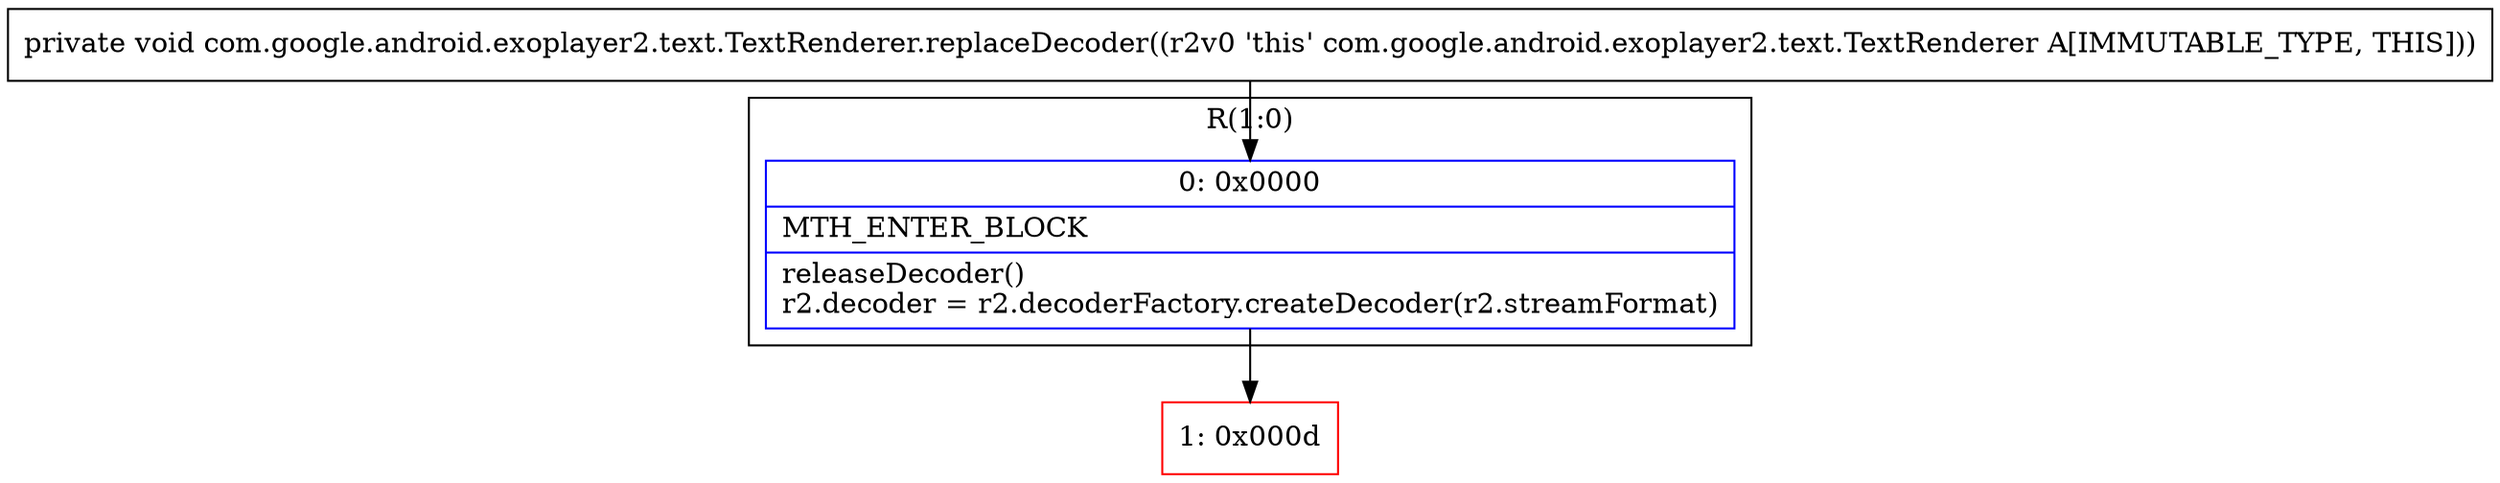 digraph "CFG forcom.google.android.exoplayer2.text.TextRenderer.replaceDecoder()V" {
subgraph cluster_Region_70389219 {
label = "R(1:0)";
node [shape=record,color=blue];
Node_0 [shape=record,label="{0\:\ 0x0000|MTH_ENTER_BLOCK\l|releaseDecoder()\lr2.decoder = r2.decoderFactory.createDecoder(r2.streamFormat)\l}"];
}
Node_1 [shape=record,color=red,label="{1\:\ 0x000d}"];
MethodNode[shape=record,label="{private void com.google.android.exoplayer2.text.TextRenderer.replaceDecoder((r2v0 'this' com.google.android.exoplayer2.text.TextRenderer A[IMMUTABLE_TYPE, THIS])) }"];
MethodNode -> Node_0;
Node_0 -> Node_1;
}

